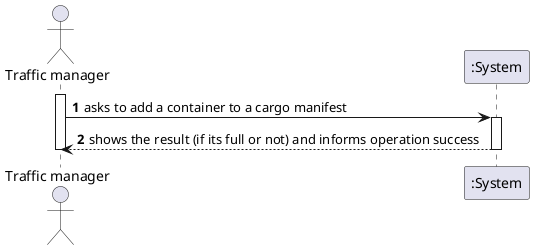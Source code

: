 @startuml
'https://plantuml.com/sequence-diagram

autonumber
actor "Traffic manager" as C
activate C

C -> ":System": asks to add a container to a cargo manifest
activate ":System"
":System" --> C : shows the result (if its full or not) and informs operation success
deactivate ":System"

deactivate C
@enduml